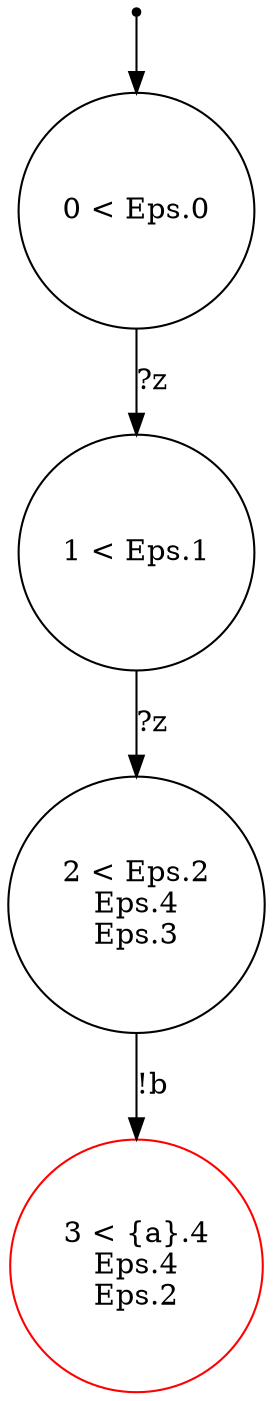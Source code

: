 digraph {
 node [shape=point] ENTRY
 node [shape=circle]
3 [label="3 < {a}.4
Eps.4
Eps.2
" color="red"]
2 [label="2 < Eps.2
Eps.4
Eps.3
"]
1 [label="1 < Eps.1
"]
0 [label="0 < Eps.0
"]
ENTRY -> 0
2 -> 3 [label="!b"]
1 -> 2 [label="?z"]
0 -> 1 [label="?z"]

}